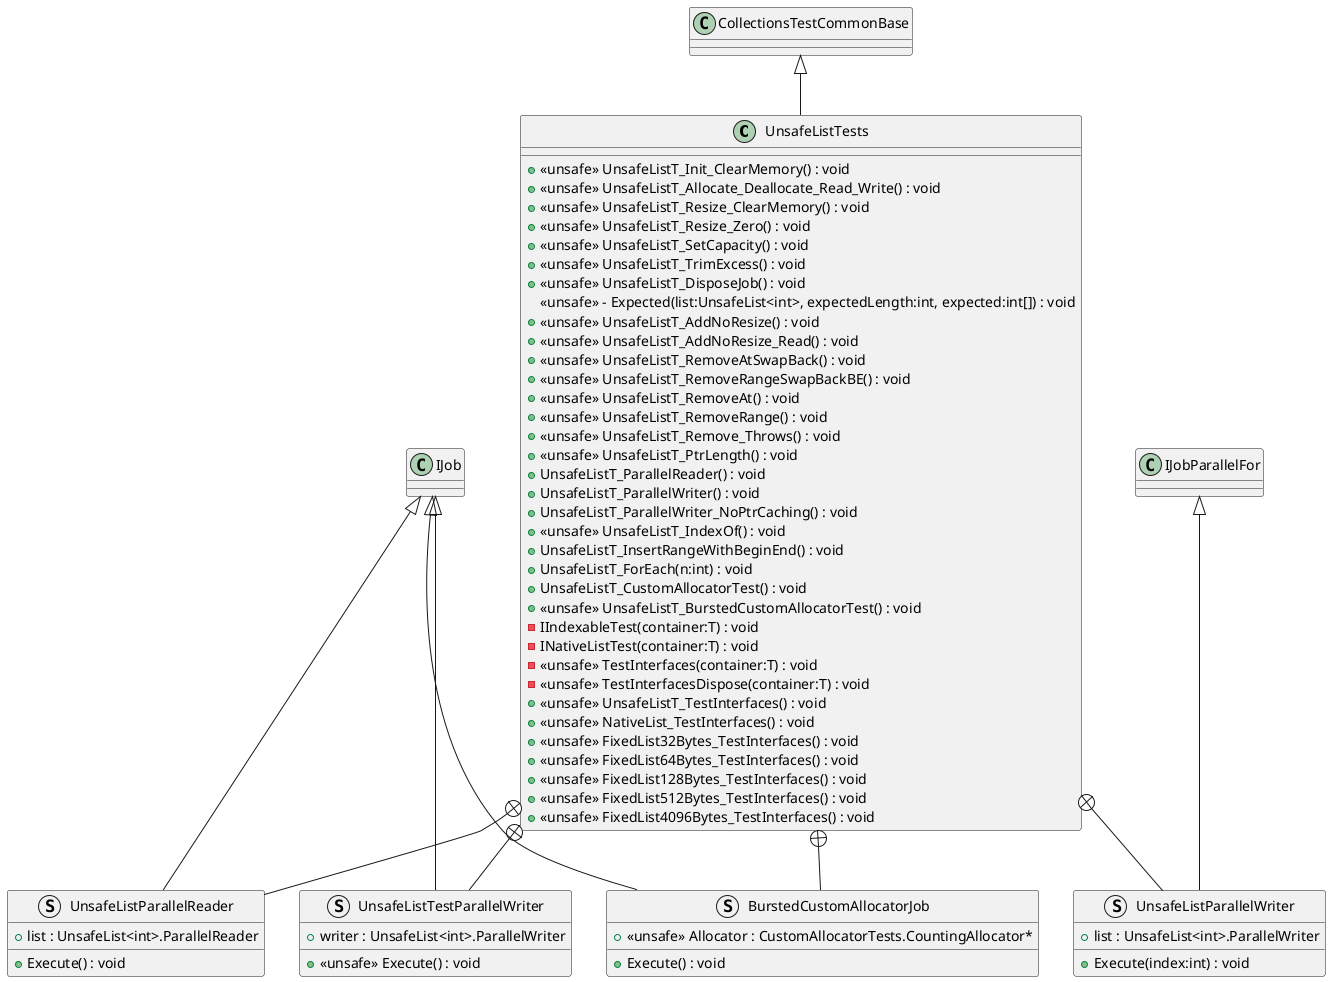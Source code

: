 @startuml
class UnsafeListTests {
    + <<unsafe>> UnsafeListT_Init_ClearMemory() : void
    + <<unsafe>> UnsafeListT_Allocate_Deallocate_Read_Write() : void
    + <<unsafe>> UnsafeListT_Resize_ClearMemory() : void
    + <<unsafe>> UnsafeListT_Resize_Zero() : void
    + <<unsafe>> UnsafeListT_SetCapacity() : void
    + <<unsafe>> UnsafeListT_TrimExcess() : void
    + <<unsafe>> UnsafeListT_DisposeJob() : void
    <<unsafe>> - Expected(list:UnsafeList<int>, expectedLength:int, expected:int[]) : void
    + <<unsafe>> UnsafeListT_AddNoResize() : void
    + <<unsafe>> UnsafeListT_AddNoResize_Read() : void
    + <<unsafe>> UnsafeListT_RemoveAtSwapBack() : void
    + <<unsafe>> UnsafeListT_RemoveRangeSwapBackBE() : void
    + <<unsafe>> UnsafeListT_RemoveAt() : void
    + <<unsafe>> UnsafeListT_RemoveRange() : void
    + <<unsafe>> UnsafeListT_Remove_Throws() : void
    + <<unsafe>> UnsafeListT_PtrLength() : void
    + UnsafeListT_ParallelReader() : void
    + UnsafeListT_ParallelWriter() : void
    + UnsafeListT_ParallelWriter_NoPtrCaching() : void
    + <<unsafe>> UnsafeListT_IndexOf() : void
    + UnsafeListT_InsertRangeWithBeginEnd() : void
    + UnsafeListT_ForEach(n:int) : void
    + UnsafeListT_CustomAllocatorTest() : void
    + <<unsafe>> UnsafeListT_BurstedCustomAllocatorTest() : void
    - IIndexableTest(container:T) : void
    - INativeListTest(container:T) : void
    - <<unsafe>> TestInterfaces(container:T) : void
    - <<unsafe>> TestInterfacesDispose(container:T) : void
    + <<unsafe>> UnsafeListT_TestInterfaces() : void
    + <<unsafe>> NativeList_TestInterfaces() : void
    + <<unsafe>> FixedList32Bytes_TestInterfaces() : void
    + <<unsafe>> FixedList64Bytes_TestInterfaces() : void
    + <<unsafe>> FixedList128Bytes_TestInterfaces() : void
    + <<unsafe>> FixedList512Bytes_TestInterfaces() : void
    + <<unsafe>> FixedList4096Bytes_TestInterfaces() : void
}
struct UnsafeListParallelReader {
    + list : UnsafeList<int>.ParallelReader
    + Execute() : void
}
struct UnsafeListParallelWriter {
    + list : UnsafeList<int>.ParallelWriter
    + Execute(index:int) : void
}
struct UnsafeListTestParallelWriter {
    + writer : UnsafeList<int>.ParallelWriter
    + <<unsafe>> Execute() : void
}
struct BurstedCustomAllocatorJob {
    + <<unsafe>> Allocator : CustomAllocatorTests.CountingAllocator*
    + Execute() : void
}
CollectionsTestCommonBase <|-- UnsafeListTests
UnsafeListTests +-- UnsafeListParallelReader
IJob <|-- UnsafeListParallelReader
UnsafeListTests +-- UnsafeListParallelWriter
IJobParallelFor <|-- UnsafeListParallelWriter
UnsafeListTests +-- UnsafeListTestParallelWriter
IJob <|-- UnsafeListTestParallelWriter
UnsafeListTests +-- BurstedCustomAllocatorJob
IJob <|-- BurstedCustomAllocatorJob
@enduml
